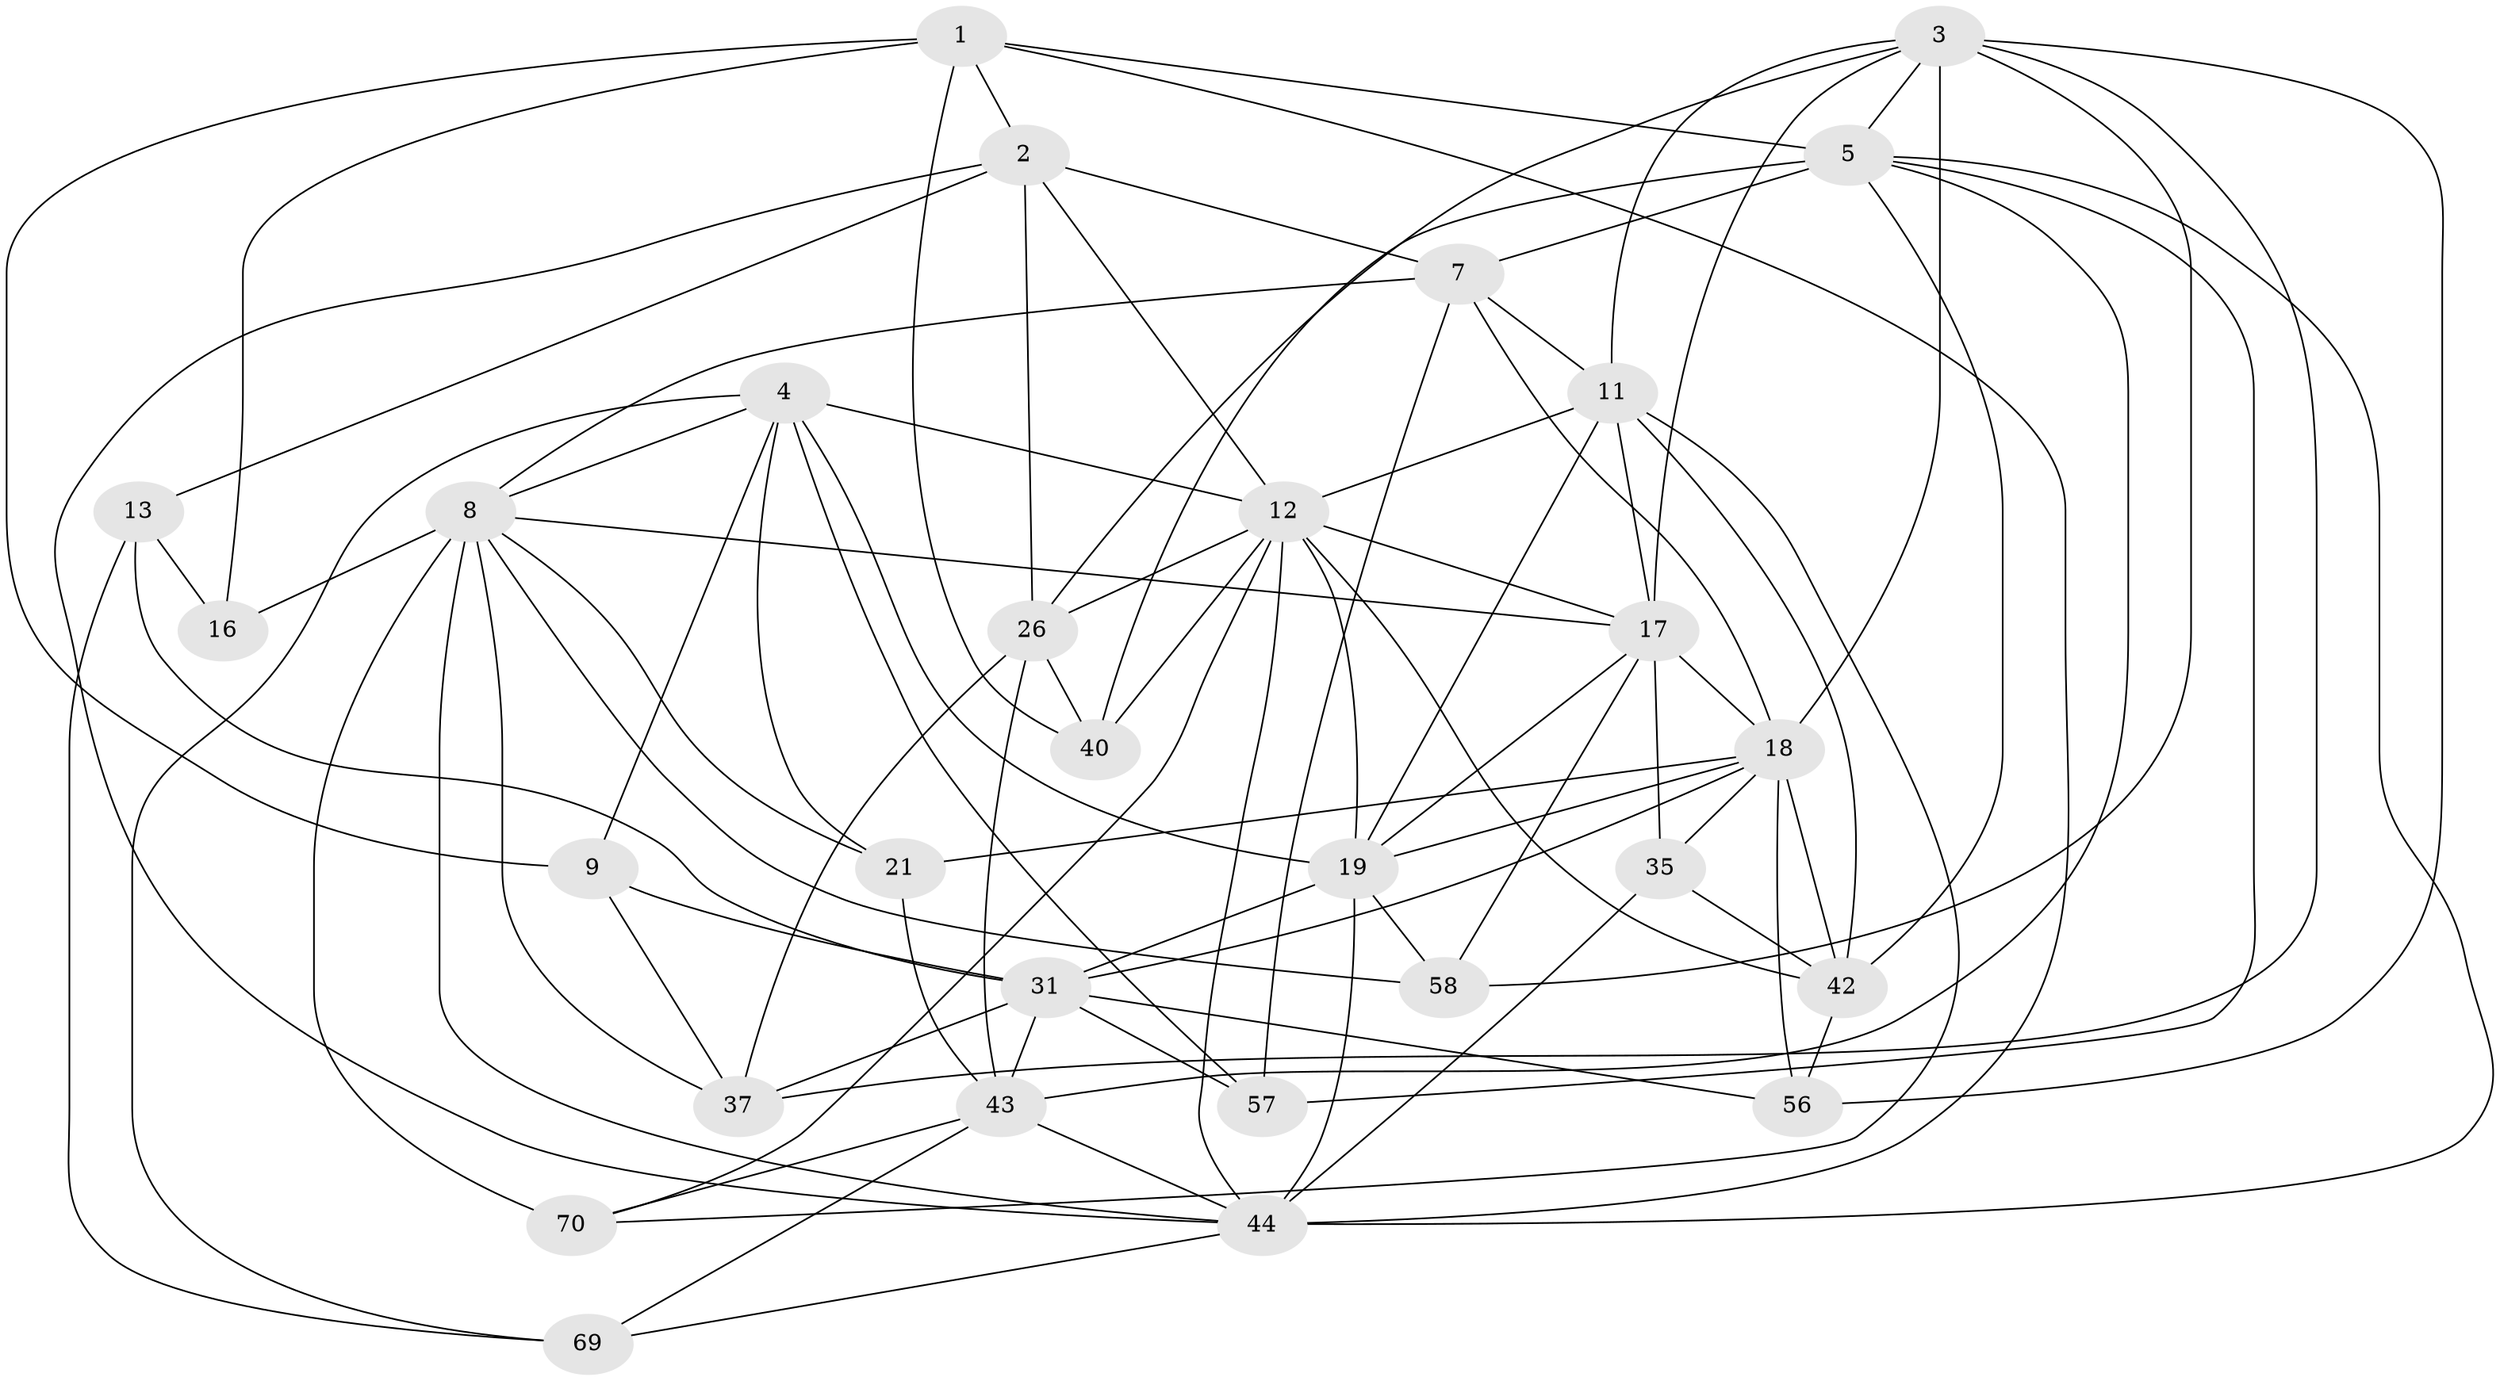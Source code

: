 // original degree distribution, {4: 1.0}
// Generated by graph-tools (version 1.1) at 2025/20/03/04/25 18:20:41]
// undirected, 29 vertices, 88 edges
graph export_dot {
graph [start="1"]
  node [color=gray90,style=filled];
  1 [super="+30"];
  2 [super="+14"];
  3 [super="+59+54"];
  4 [super="+28+10"];
  5 [super="+6"];
  7 [super="+15"];
  8 [super="+41+32"];
  9 [super="+63"];
  11 [super="+29+48"];
  12 [super="+36+24+61+50"];
  13;
  16;
  17 [super="+23+27"];
  18 [super="+22+39+20"];
  19 [super="+66+25+45"];
  21;
  26 [super="+65"];
  31 [super="+53+72+51"];
  35;
  37 [super="+67"];
  40;
  42 [super="+49"];
  43 [super="+60+73"];
  44 [super="+62+47+52"];
  56;
  57;
  58;
  69;
  70 [super="+71"];
  1 -- 16;
  1 -- 40;
  1 -- 44;
  1 -- 5;
  1 -- 9;
  1 -- 2;
  2 -- 13;
  2 -- 12;
  2 -- 44;
  2 -- 7;
  2 -- 26;
  3 -- 37 [weight=2];
  3 -- 26;
  3 -- 58;
  3 -- 11;
  3 -- 18 [weight=2];
  3 -- 56;
  3 -- 5;
  3 -- 17;
  4 -- 8;
  4 -- 57;
  4 -- 69;
  4 -- 21;
  4 -- 9;
  4 -- 19 [weight=2];
  4 -- 12;
  5 -- 42;
  5 -- 7;
  5 -- 40;
  5 -- 57;
  5 -- 43;
  5 -- 44;
  7 -- 8;
  7 -- 57;
  7 -- 18;
  7 -- 11;
  8 -- 44;
  8 -- 16 [weight=2];
  8 -- 70 [weight=3];
  8 -- 21;
  8 -- 58;
  8 -- 37;
  8 -- 17;
  9 -- 31 [weight=3];
  9 -- 37;
  11 -- 42;
  11 -- 12 [weight=2];
  11 -- 19;
  11 -- 70;
  11 -- 17;
  12 -- 40;
  12 -- 26;
  12 -- 42;
  12 -- 70;
  12 -- 19 [weight=2];
  12 -- 17;
  12 -- 44;
  13 -- 69;
  13 -- 16;
  13 -- 31;
  17 -- 58;
  17 -- 35;
  17 -- 19;
  17 -- 18;
  18 -- 56;
  18 -- 21;
  18 -- 35;
  18 -- 31;
  18 -- 19 [weight=3];
  18 -- 42;
  19 -- 44 [weight=2];
  19 -- 58;
  19 -- 31 [weight=2];
  21 -- 43;
  26 -- 40;
  26 -- 43;
  26 -- 37;
  31 -- 57;
  31 -- 43 [weight=2];
  31 -- 37;
  31 -- 56;
  35 -- 42;
  35 -- 44;
  42 -- 56;
  43 -- 70;
  43 -- 69;
  43 -- 44;
  44 -- 69;
}
